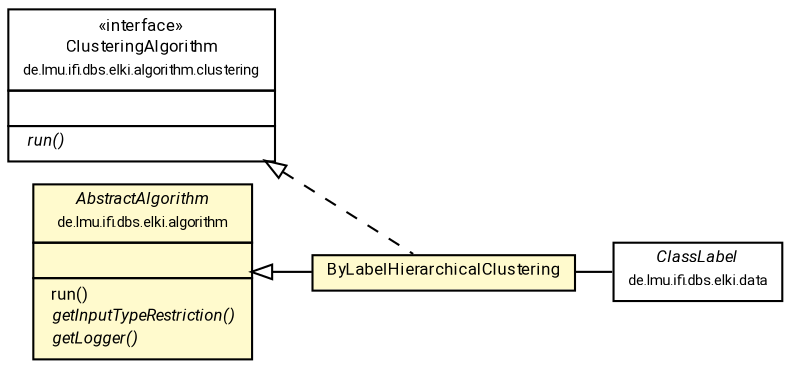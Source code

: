 #!/usr/local/bin/dot
#
# Class diagram 
# Generated by UMLGraph version R5_7_2-60-g0e99a6 (http://www.spinellis.gr/umlgraph/)
#

digraph G {
	graph [fontnames="svg"]
	edge [fontname="Roboto",fontsize=7,labelfontname="Roboto",labelfontsize=7,color="black"];
	node [fontname="Roboto",fontcolor="black",fontsize=8,shape=plaintext,margin=0,width=0,height=0];
	nodesep=0.15;
	ranksep=0.25;
	rankdir=LR;
	// de.lmu.ifi.dbs.elki.algorithm.clustering.trivial.ByLabelHierarchicalClustering
	c1995302 [label=<<table title="de.lmu.ifi.dbs.elki.algorithm.clustering.trivial.ByLabelHierarchicalClustering" border="0" cellborder="1" cellspacing="0" cellpadding="2" bgcolor="lemonChiffon" href="ByLabelHierarchicalClustering.html" target="_parent">
		<tr><td><table border="0" cellspacing="0" cellpadding="1">
		<tr><td align="center" balign="center"> <font face="Roboto">ByLabelHierarchicalClustering</font> </td></tr>
		</table></td></tr>
		</table>>, URL="ByLabelHierarchicalClustering.html"];
	// de.lmu.ifi.dbs.elki.algorithm.clustering.ClusteringAlgorithm<C extends de.lmu.ifi.dbs.elki.data.Clustering<? extends de.lmu.ifi.dbs.elki.data.model.Model>>
	c1995320 [label=<<table title="de.lmu.ifi.dbs.elki.algorithm.clustering.ClusteringAlgorithm" border="0" cellborder="1" cellspacing="0" cellpadding="2" href="../ClusteringAlgorithm.html" target="_parent">
		<tr><td><table border="0" cellspacing="0" cellpadding="1">
		<tr><td align="center" balign="center"> &#171;interface&#187; </td></tr>
		<tr><td align="center" balign="center"> <font face="Roboto">ClusteringAlgorithm</font> </td></tr>
		<tr><td align="center" balign="center"> <font face="Roboto" point-size="7.0">de.lmu.ifi.dbs.elki.algorithm.clustering</font> </td></tr>
		</table></td></tr>
		<tr><td><table border="0" cellspacing="0" cellpadding="1">
		<tr><td align="left" balign="left">  </td></tr>
		</table></td></tr>
		<tr><td><table border="0" cellspacing="0" cellpadding="1">
		<tr><td align="left" balign="left"> <i> run()</i> </td></tr>
		</table></td></tr>
		</table>>, URL="../ClusteringAlgorithm.html"];
	// de.lmu.ifi.dbs.elki.algorithm.AbstractAlgorithm<R extends de.lmu.ifi.dbs.elki.result.Result>
	c1995601 [label=<<table title="de.lmu.ifi.dbs.elki.algorithm.AbstractAlgorithm" border="0" cellborder="1" cellspacing="0" cellpadding="2" bgcolor="LemonChiffon" href="../../AbstractAlgorithm.html" target="_parent">
		<tr><td><table border="0" cellspacing="0" cellpadding="1">
		<tr><td align="center" balign="center"> <font face="Roboto"><i>AbstractAlgorithm</i></font> </td></tr>
		<tr><td align="center" balign="center"> <font face="Roboto" point-size="7.0">de.lmu.ifi.dbs.elki.algorithm</font> </td></tr>
		</table></td></tr>
		<tr><td><table border="0" cellspacing="0" cellpadding="1">
		<tr><td align="left" balign="left">  </td></tr>
		</table></td></tr>
		<tr><td><table border="0" cellspacing="0" cellpadding="1">
		<tr><td align="left" balign="left">  run() </td></tr>
		<tr><td align="left" balign="left"> <i> getInputTypeRestriction()</i> </td></tr>
		<tr><td align="left" balign="left"> <i> getLogger()</i> </td></tr>
		</table></td></tr>
		</table>>, URL="../../AbstractAlgorithm.html"];
	// de.lmu.ifi.dbs.elki.data.ClassLabel
	c1995648 [label=<<table title="de.lmu.ifi.dbs.elki.data.ClassLabel" border="0" cellborder="1" cellspacing="0" cellpadding="2" href="../../../data/ClassLabel.html" target="_parent">
		<tr><td><table border="0" cellspacing="0" cellpadding="1">
		<tr><td align="center" balign="center"> <font face="Roboto"><i>ClassLabel</i></font> </td></tr>
		<tr><td align="center" balign="center"> <font face="Roboto" point-size="7.0">de.lmu.ifi.dbs.elki.data</font> </td></tr>
		</table></td></tr>
		</table>>, URL="../../../data/ClassLabel.html"];
	// de.lmu.ifi.dbs.elki.algorithm.clustering.trivial.ByLabelHierarchicalClustering extends de.lmu.ifi.dbs.elki.algorithm.AbstractAlgorithm<R extends de.lmu.ifi.dbs.elki.result.Result>
	c1995601 -> c1995302 [arrowtail=empty,dir=back,weight=10];
	// de.lmu.ifi.dbs.elki.algorithm.clustering.trivial.ByLabelHierarchicalClustering implements de.lmu.ifi.dbs.elki.algorithm.clustering.ClusteringAlgorithm<C extends de.lmu.ifi.dbs.elki.data.Clustering<? extends de.lmu.ifi.dbs.elki.data.model.Model>>
	c1995320 -> c1995302 [arrowtail=empty,style=dashed,dir=back,weight=9];
	// de.lmu.ifi.dbs.elki.algorithm.clustering.trivial.ByLabelHierarchicalClustering assoc de.lmu.ifi.dbs.elki.data.ClassLabel
	c1995302 -> c1995648 [arrowhead=none,weight=2];
}

